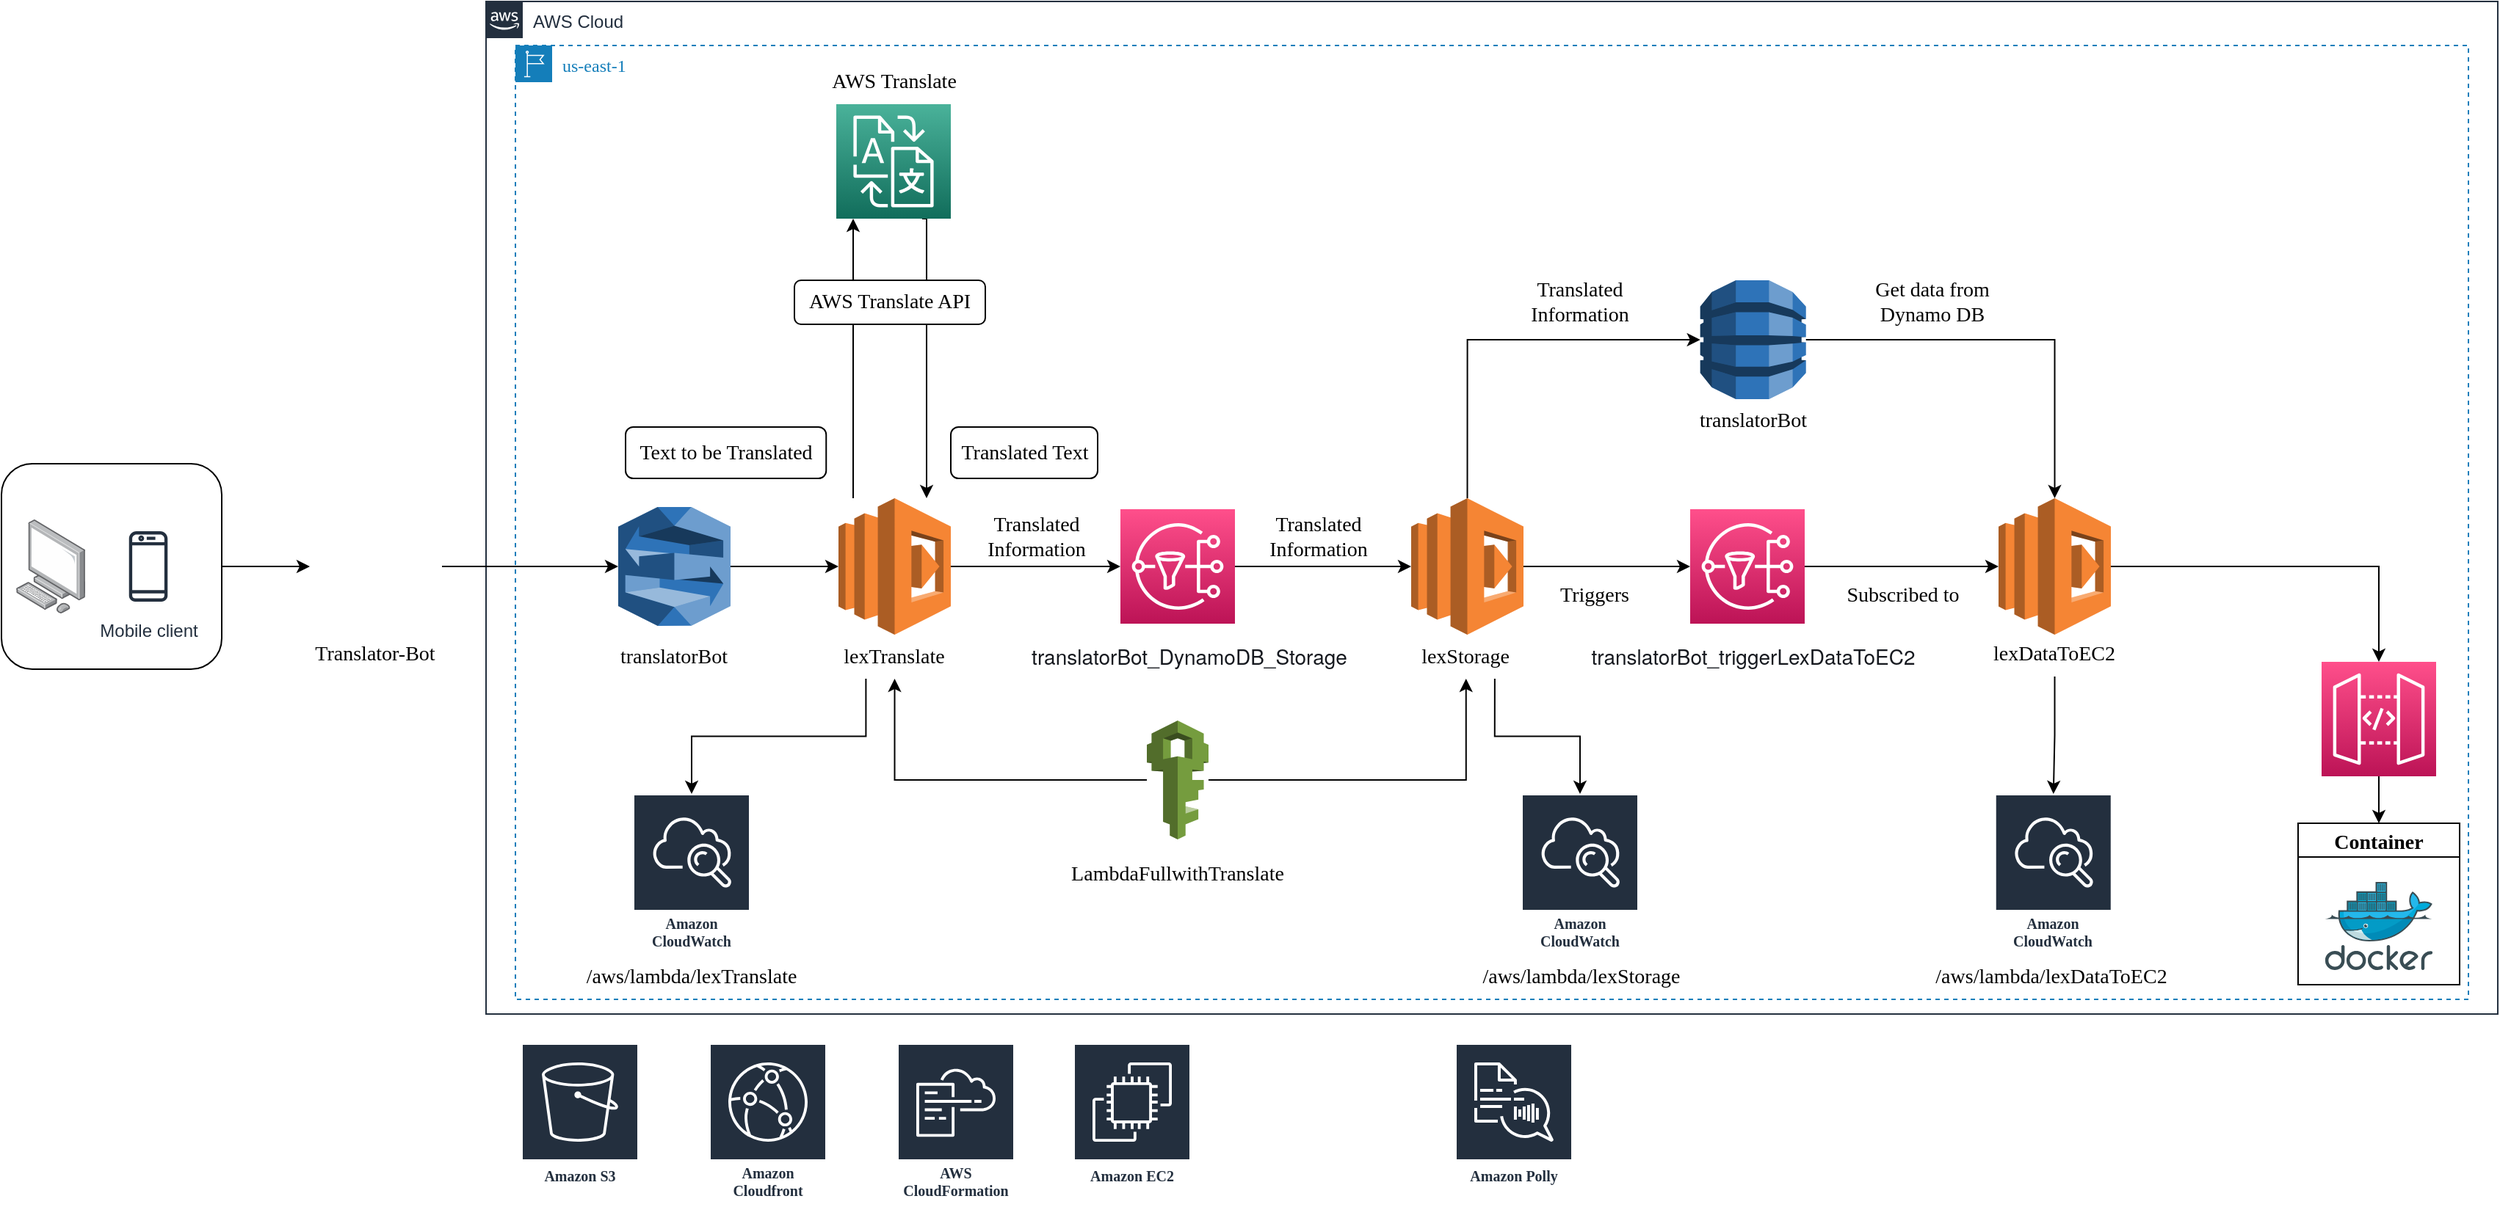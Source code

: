 <mxfile version="16.2.7" type="github">
  <diagram id="Cde-3X-1X5EVj61imLlX" name="Page-1">
    <mxGraphModel dx="1662" dy="762" grid="1" gridSize="10" guides="1" tooltips="1" connect="1" arrows="1" fold="1" page="1" pageScale="1" pageWidth="827" pageHeight="1169" math="0" shadow="0">
      <root>
        <mxCell id="0" />
        <mxCell id="1" parent="0" />
        <mxCell id="EA1YKVZXCybgp4M1fabI-1" value="AWS Cloud" style="points=[[0,0],[0.25,0],[0.5,0],[0.75,0],[1,0],[1,0.25],[1,0.5],[1,0.75],[1,1],[0.75,1],[0.5,1],[0.25,1],[0,1],[0,0.75],[0,0.5],[0,0.25]];outlineConnect=0;gradientColor=none;html=1;whiteSpace=wrap;fontSize=12;fontStyle=0;shape=mxgraph.aws4.group;grIcon=mxgraph.aws4.group_aws_cloud_alt;strokeColor=#232F3E;fillColor=none;verticalAlign=top;align=left;spacingLeft=30;fontColor=#232F3E;dashed=0;" parent="1" vertex="1">
          <mxGeometry x="390" y="110" width="1370" height="690" as="geometry" />
        </mxCell>
        <mxCell id="EA1YKVZXCybgp4M1fabI-2" value="us-east-1" style="points=[[0,0],[0.25,0],[0.5,0],[0.75,0],[1,0],[1,0.25],[1,0.5],[1,0.75],[1,1],[0.75,1],[0.5,1],[0.25,1],[0,1],[0,0.75],[0,0.5],[0,0.25]];outlineConnect=0;gradientColor=none;html=1;whiteSpace=wrap;fontSize=12;fontStyle=0;shape=mxgraph.aws4.group;grIcon=mxgraph.aws4.group_region;strokeColor=#147EBA;fillColor=none;verticalAlign=top;align=left;spacingLeft=30;fontColor=#147EBA;dashed=1;fontFamily=Tahoma;" parent="1" vertex="1">
          <mxGeometry x="410" y="140" width="1330" height="650" as="geometry" />
        </mxCell>
        <mxCell id="UKweu5wvskNlFkjZEGn7-3" value="" style="edgeStyle=orthogonalEdgeStyle;rounded=0;orthogonalLoop=1;jettySize=auto;html=1;fontFamily=Tahoma;fontSize=14;" parent="1" source="mrodCyjBKe6o-l9PmYg6-1" target="mrodCyjBKe6o-l9PmYg6-2" edge="1">
          <mxGeometry relative="1" as="geometry" />
        </mxCell>
        <mxCell id="mrodCyjBKe6o-l9PmYg6-1" value="" style="outlineConnect=0;dashed=0;verticalLabelPosition=bottom;verticalAlign=top;align=center;html=1;shape=mxgraph.aws3.lex;fillColor=#2E73B8;gradientColor=none;" parent="1" vertex="1">
          <mxGeometry x="480" y="454.5" width="76.5" height="81" as="geometry" />
        </mxCell>
        <mxCell id="UKweu5wvskNlFkjZEGn7-14" value="" style="edgeStyle=orthogonalEdgeStyle;rounded=0;orthogonalLoop=1;jettySize=auto;html=1;fontFamily=Tahoma;fontSize=14;" parent="1" source="mrodCyjBKe6o-l9PmYg6-2" target="mrodCyjBKe6o-l9PmYg6-4" edge="1">
          <mxGeometry relative="1" as="geometry">
            <Array as="points">
              <mxPoint x="640" y="410" />
              <mxPoint x="640" y="410" />
            </Array>
            <mxPoint x="640" y="378" as="targetPoint" />
          </mxGeometry>
        </mxCell>
        <mxCell id="UKweu5wvskNlFkjZEGn7-23" style="edgeStyle=orthogonalEdgeStyle;rounded=0;orthogonalLoop=1;jettySize=auto;html=1;fontFamily=Tahoma;fontSize=14;entryX=0;entryY=0.5;entryDx=0;entryDy=0;entryPerimeter=0;" parent="1" source="mrodCyjBKe6o-l9PmYg6-2" target="UKweu5wvskNlFkjZEGn7-4" edge="1">
          <mxGeometry relative="1" as="geometry" />
        </mxCell>
        <mxCell id="mrodCyjBKe6o-l9PmYg6-2" value="" style="outlineConnect=0;dashed=0;verticalLabelPosition=bottom;verticalAlign=top;align=center;html=1;shape=mxgraph.aws3.lambda;fillColor=#F58534;gradientColor=none;" parent="1" vertex="1">
          <mxGeometry x="630" y="448.5" width="76.5" height="93" as="geometry" />
        </mxCell>
        <mxCell id="UKweu5wvskNlFkjZEGn7-17" value="" style="edgeStyle=orthogonalEdgeStyle;rounded=0;orthogonalLoop=1;jettySize=auto;html=1;fontFamily=Tahoma;fontSize=14;exitX=0.75;exitY=1;exitDx=0;exitDy=0;exitPerimeter=0;" parent="1" source="mrodCyjBKe6o-l9PmYg6-4" target="mrodCyjBKe6o-l9PmYg6-2" edge="1">
          <mxGeometry relative="1" as="geometry">
            <Array as="points">
              <mxPoint x="690" y="258" />
            </Array>
            <mxPoint x="690" y="378" as="sourcePoint" />
          </mxGeometry>
        </mxCell>
        <mxCell id="mrodCyjBKe6o-l9PmYg6-4" value="" style="sketch=0;points=[[0,0,0],[0.25,0,0],[0.5,0,0],[0.75,0,0],[1,0,0],[0,1,0],[0.25,1,0],[0.5,1,0],[0.75,1,0],[1,1,0],[0,0.25,0],[0,0.5,0],[0,0.75,0],[1,0.25,0],[1,0.5,0],[1,0.75,0]];outlineConnect=0;fontColor=#232F3E;gradientColor=#4AB29A;gradientDirection=north;fillColor=#116D5B;strokeColor=#ffffff;dashed=0;verticalLabelPosition=bottom;verticalAlign=top;align=center;html=1;fontSize=12;fontStyle=0;aspect=fixed;shape=mxgraph.aws4.resourceIcon;resIcon=mxgraph.aws4.translate;" parent="1" vertex="1">
          <mxGeometry x="628.5" y="180" width="78" height="78" as="geometry" />
        </mxCell>
        <mxCell id="sKFou9yZOoE1EBQb0Xwh-3" style="edgeStyle=orthogonalEdgeStyle;rounded=0;orthogonalLoop=1;jettySize=auto;html=1;exitX=0.25;exitY=1;exitDx=0;exitDy=0;" edge="1" parent="1" source="UKweu5wvskNlFkjZEGn7-1" target="UKweu5wvskNlFkjZEGn7-35">
          <mxGeometry relative="1" as="geometry" />
        </mxCell>
        <mxCell id="UKweu5wvskNlFkjZEGn7-1" value="lexTranslate" style="text;html=1;strokeColor=none;fillColor=none;align=center;verticalAlign=middle;whiteSpace=wrap;rounded=0;fontFamily=Tahoma;fontStyle=0;fontSize=14;" parent="1" vertex="1">
          <mxGeometry x="629.13" y="541.5" width="78.25" height="30" as="geometry" />
        </mxCell>
        <mxCell id="UKweu5wvskNlFkjZEGn7-2" value="translatorBot" style="text;html=1;strokeColor=none;fillColor=none;align=center;verticalAlign=middle;whiteSpace=wrap;rounded=0;fontFamily=Tahoma;fontStyle=0;fontSize=14;" parent="1" vertex="1">
          <mxGeometry x="479.12" y="541.5" width="78.25" height="30" as="geometry" />
        </mxCell>
        <mxCell id="UKweu5wvskNlFkjZEGn7-27" value="" style="edgeStyle=orthogonalEdgeStyle;rounded=0;orthogonalLoop=1;jettySize=auto;html=1;fontFamily=Tahoma;fontSize=14;" parent="1" source="UKweu5wvskNlFkjZEGn7-4" target="UKweu5wvskNlFkjZEGn7-26" edge="1">
          <mxGeometry relative="1" as="geometry" />
        </mxCell>
        <mxCell id="UKweu5wvskNlFkjZEGn7-4" value="" style="sketch=0;points=[[0,0,0],[0.25,0,0],[0.5,0,0],[0.75,0,0],[1,0,0],[0,1,0],[0.25,1,0],[0.5,1,0],[0.75,1,0],[1,1,0],[0,0.25,0],[0,0.5,0],[0,0.75,0],[1,0.25,0],[1,0.5,0],[1,0.75,0]];outlineConnect=0;fontColor=#232F3E;gradientColor=#FF4F8B;gradientDirection=north;fillColor=#BC1356;strokeColor=#ffffff;dashed=0;verticalLabelPosition=bottom;verticalAlign=top;align=center;html=1;fontSize=12;fontStyle=0;aspect=fixed;shape=mxgraph.aws4.resourceIcon;resIcon=mxgraph.aws4.sns;fontFamily=Tahoma;" parent="1" vertex="1">
          <mxGeometry x="822" y="456" width="78" height="78" as="geometry" />
        </mxCell>
        <mxCell id="UKweu5wvskNlFkjZEGn7-11" value="" style="edgeStyle=orthogonalEdgeStyle;rounded=0;orthogonalLoop=1;jettySize=auto;html=1;fontFamily=Tahoma;fontSize=14;" parent="1" source="UKweu5wvskNlFkjZEGn7-7" target="UKweu5wvskNlFkjZEGn7-1" edge="1">
          <mxGeometry relative="1" as="geometry" />
        </mxCell>
        <mxCell id="UKweu5wvskNlFkjZEGn7-33" style="edgeStyle=orthogonalEdgeStyle;rounded=0;orthogonalLoop=1;jettySize=auto;html=1;entryX=0.5;entryY=1;entryDx=0;entryDy=0;fontFamily=Tahoma;fontSize=14;" parent="1" source="UKweu5wvskNlFkjZEGn7-7" target="UKweu5wvskNlFkjZEGn7-31" edge="1">
          <mxGeometry relative="1" as="geometry" />
        </mxCell>
        <mxCell id="UKweu5wvskNlFkjZEGn7-7" value="" style="outlineConnect=0;dashed=0;verticalLabelPosition=bottom;verticalAlign=top;align=center;html=1;shape=mxgraph.aws3.iam;fillColor=#759C3E;gradientColor=none;fontFamily=Tahoma;fontSize=14;" parent="1" vertex="1">
          <mxGeometry x="840" y="600" width="42" height="81" as="geometry" />
        </mxCell>
        <mxCell id="UKweu5wvskNlFkjZEGn7-10" value="LambdaFullwithTranslate" style="text;html=1;strokeColor=none;fillColor=none;align=center;verticalAlign=middle;whiteSpace=wrap;rounded=0;fontFamily=Tahoma;fontStyle=0;fontSize=14;" parent="1" vertex="1">
          <mxGeometry x="821.75" y="690" width="78.25" height="30" as="geometry" />
        </mxCell>
        <mxCell id="sKFou9yZOoE1EBQb0Xwh-11" style="edgeStyle=orthogonalEdgeStyle;rounded=0;orthogonalLoop=1;jettySize=auto;html=1;exitX=1;exitY=0.5;exitDx=0;exitDy=0;exitPerimeter=0;" edge="1" parent="1" source="UKweu5wvskNlFkjZEGn7-12" target="VdarfOzmsGKDCOIK_PlB-7">
          <mxGeometry relative="1" as="geometry" />
        </mxCell>
        <mxCell id="UKweu5wvskNlFkjZEGn7-12" value="" style="outlineConnect=0;dashed=0;verticalLabelPosition=bottom;verticalAlign=top;align=center;html=1;shape=mxgraph.aws3.dynamo_db;fillColor=#2E73B8;gradientColor=none;fontFamily=Tahoma;fontSize=14;" parent="1" vertex="1">
          <mxGeometry x="1216.87" y="300" width="72" height="81" as="geometry" />
        </mxCell>
        <mxCell id="UKweu5wvskNlFkjZEGn7-13" value="AWS Translate" style="text;html=1;strokeColor=none;fillColor=none;align=center;verticalAlign=middle;whiteSpace=wrap;rounded=0;fontFamily=Tahoma;fontStyle=0;fontSize=14;" parent="1" vertex="1">
          <mxGeometry x="621.63" y="150" width="91.75" height="30" as="geometry" />
        </mxCell>
        <mxCell id="UKweu5wvskNlFkjZEGn7-21" value="Translated Text" style="rounded=1;whiteSpace=wrap;html=1;fontFamily=Tahoma;fontSize=14;" parent="1" vertex="1">
          <mxGeometry x="706.5" y="400" width="100" height="35" as="geometry" />
        </mxCell>
        <mxCell id="UKweu5wvskNlFkjZEGn7-22" value="Text to be Translated" style="rounded=1;whiteSpace=wrap;html=1;fontFamily=Tahoma;fontSize=14;" parent="1" vertex="1">
          <mxGeometry x="485.01" y="400" width="136.62" height="35" as="geometry" />
        </mxCell>
        <mxCell id="UKweu5wvskNlFkjZEGn7-25" value="Translated &lt;br&gt;Information" style="text;html=1;strokeColor=none;fillColor=none;align=center;verticalAlign=middle;whiteSpace=wrap;rounded=0;fontFamily=Tahoma;fontStyle=0;fontSize=14;" parent="1" vertex="1">
          <mxGeometry x="690" y="460" width="150" height="30" as="geometry" />
        </mxCell>
        <mxCell id="UKweu5wvskNlFkjZEGn7-28" value="" style="edgeStyle=orthogonalEdgeStyle;rounded=0;orthogonalLoop=1;jettySize=auto;html=1;fontFamily=Tahoma;fontSize=14;exitX=0.5;exitY=0;exitDx=0;exitDy=0;exitPerimeter=0;entryX=0;entryY=0.5;entryDx=0;entryDy=0;entryPerimeter=0;" parent="1" source="UKweu5wvskNlFkjZEGn7-26" target="UKweu5wvskNlFkjZEGn7-12" edge="1">
          <mxGeometry relative="1" as="geometry" />
        </mxCell>
        <mxCell id="sKFou9yZOoE1EBQb0Xwh-6" value="" style="edgeStyle=orthogonalEdgeStyle;rounded=0;orthogonalLoop=1;jettySize=auto;html=1;" edge="1" parent="1" source="UKweu5wvskNlFkjZEGn7-26" target="sKFou9yZOoE1EBQb0Xwh-5">
          <mxGeometry relative="1" as="geometry" />
        </mxCell>
        <mxCell id="UKweu5wvskNlFkjZEGn7-26" value="" style="outlineConnect=0;dashed=0;verticalLabelPosition=bottom;verticalAlign=top;align=center;html=1;shape=mxgraph.aws3.lambda;fillColor=#F58534;gradientColor=none;" parent="1" vertex="1">
          <mxGeometry x="1020" y="448.5" width="76.5" height="93" as="geometry" />
        </mxCell>
        <mxCell id="UKweu5wvskNlFkjZEGn7-29" value="&lt;span style=&quot;color: rgb(22 , 25 , 31) ; font-family: &amp;#34;amazon ember&amp;#34; , &amp;#34;helvetica neue&amp;#34; , &amp;#34;roboto&amp;#34; , &amp;#34;arial&amp;#34; , sans-serif ; background-color: rgb(255 , 255 , 255)&quot;&gt;translatorBot_DynamoDB_Storage&lt;/span&gt;" style="text;html=1;strokeColor=none;fillColor=none;align=center;verticalAlign=middle;whiteSpace=wrap;rounded=0;fontFamily=Tahoma;fontStyle=0;fontSize=14;" parent="1" vertex="1">
          <mxGeometry x="829.75" y="541.5" width="78.25" height="30" as="geometry" />
        </mxCell>
        <mxCell id="UKweu5wvskNlFkjZEGn7-30" value="Translated&lt;br&gt;Information" style="text;html=1;strokeColor=none;fillColor=none;align=center;verticalAlign=middle;whiteSpace=wrap;rounded=0;fontFamily=Tahoma;fontStyle=0;fontSize=14;" parent="1" vertex="1">
          <mxGeometry x="882" y="460" width="150" height="30" as="geometry" />
        </mxCell>
        <mxCell id="sKFou9yZOoE1EBQb0Xwh-2" style="edgeStyle=orthogonalEdgeStyle;rounded=0;orthogonalLoop=1;jettySize=auto;html=1;exitX=0.75;exitY=1;exitDx=0;exitDy=0;" edge="1" parent="1" source="UKweu5wvskNlFkjZEGn7-31" target="UKweu5wvskNlFkjZEGn7-37">
          <mxGeometry relative="1" as="geometry" />
        </mxCell>
        <mxCell id="UKweu5wvskNlFkjZEGn7-31" value="lexStorage" style="text;html=1;strokeColor=none;fillColor=none;align=center;verticalAlign=middle;whiteSpace=wrap;rounded=0;fontFamily=Tahoma;fontStyle=0;fontSize=14;" parent="1" vertex="1">
          <mxGeometry x="1018.25" y="541.5" width="78.25" height="30" as="geometry" />
        </mxCell>
        <mxCell id="UKweu5wvskNlFkjZEGn7-32" value="Translated&lt;br&gt;Information" style="text;html=1;strokeColor=none;fillColor=none;align=center;verticalAlign=middle;whiteSpace=wrap;rounded=0;fontFamily=Tahoma;fontStyle=0;fontSize=14;" parent="1" vertex="1">
          <mxGeometry x="1060" y="300" width="150" height="30" as="geometry" />
        </mxCell>
        <mxCell id="UKweu5wvskNlFkjZEGn7-34" value="translatorBot" style="text;html=1;strokeColor=none;fillColor=none;align=center;verticalAlign=middle;whiteSpace=wrap;rounded=0;fontFamily=Tahoma;fontStyle=0;fontSize=14;" parent="1" vertex="1">
          <mxGeometry x="1213.74" y="381" width="78.25" height="30" as="geometry" />
        </mxCell>
        <mxCell id="UKweu5wvskNlFkjZEGn7-35" value="Amazon CloudWatch" style="sketch=0;outlineConnect=0;fontColor=#232F3E;gradientColor=none;strokeColor=#ffffff;fillColor=#232F3E;dashed=0;verticalLabelPosition=middle;verticalAlign=bottom;align=center;html=1;whiteSpace=wrap;fontSize=10;fontStyle=1;spacing=3;shape=mxgraph.aws4.productIcon;prIcon=mxgraph.aws4.cloudwatch;fontFamily=Tahoma;" parent="1" vertex="1">
          <mxGeometry x="490" y="650" width="80" height="110" as="geometry" />
        </mxCell>
        <mxCell id="UKweu5wvskNlFkjZEGn7-37" value="Amazon CloudWatch" style="sketch=0;outlineConnect=0;fontColor=#232F3E;gradientColor=none;strokeColor=#ffffff;fillColor=#232F3E;dashed=0;verticalLabelPosition=middle;verticalAlign=bottom;align=center;html=1;whiteSpace=wrap;fontSize=10;fontStyle=1;spacing=3;shape=mxgraph.aws4.productIcon;prIcon=mxgraph.aws4.cloudwatch;fontFamily=Tahoma;" parent="1" vertex="1">
          <mxGeometry x="1095" y="650" width="80" height="110" as="geometry" />
        </mxCell>
        <mxCell id="UKweu5wvskNlFkjZEGn7-40" value="/aws/lambda/lexTranslate" style="text;html=1;strokeColor=none;fillColor=none;align=center;verticalAlign=middle;whiteSpace=wrap;rounded=0;fontFamily=Tahoma;fontStyle=0;fontSize=14;" parent="1" vertex="1">
          <mxGeometry x="490.88" y="760" width="78.25" height="30" as="geometry" />
        </mxCell>
        <mxCell id="UKweu5wvskNlFkjZEGn7-42" value="/aws/lambda/lexStorage" style="text;html=1;strokeColor=none;fillColor=none;align=center;verticalAlign=middle;whiteSpace=wrap;rounded=0;fontFamily=Tahoma;fontStyle=0;fontSize=14;" parent="1" vertex="1">
          <mxGeometry x="1096.75" y="760" width="78.25" height="30" as="geometry" />
        </mxCell>
        <mxCell id="UKweu5wvskNlFkjZEGn7-46" value="Amazon Cloudfront" style="sketch=0;outlineConnect=0;fontColor=#232F3E;gradientColor=none;strokeColor=#ffffff;fillColor=#232F3E;dashed=0;verticalLabelPosition=middle;verticalAlign=bottom;align=center;html=1;whiteSpace=wrap;fontSize=10;fontStyle=1;spacing=3;shape=mxgraph.aws4.productIcon;prIcon=mxgraph.aws4.cloudfront;fontFamily=Tahoma;" parent="1" vertex="1">
          <mxGeometry x="542" y="820" width="80" height="110" as="geometry" />
        </mxCell>
        <mxCell id="UKweu5wvskNlFkjZEGn7-48" value="AWS CloudFormation" style="sketch=0;outlineConnect=0;fontColor=#232F3E;gradientColor=none;strokeColor=#ffffff;fillColor=#232F3E;dashed=0;verticalLabelPosition=middle;verticalAlign=bottom;align=center;html=1;whiteSpace=wrap;fontSize=10;fontStyle=1;spacing=3;shape=mxgraph.aws4.productIcon;prIcon=mxgraph.aws4.cloudformation;fontFamily=Tahoma;" parent="1" vertex="1">
          <mxGeometry x="670" y="820" width="80" height="110" as="geometry" />
        </mxCell>
        <mxCell id="UKweu5wvskNlFkjZEGn7-49" value="Amazon S3" style="sketch=0;outlineConnect=0;fontColor=#232F3E;gradientColor=none;strokeColor=#ffffff;fillColor=#232F3E;dashed=0;verticalLabelPosition=middle;verticalAlign=bottom;align=center;html=1;whiteSpace=wrap;fontSize=10;fontStyle=1;spacing=3;shape=mxgraph.aws4.productIcon;prIcon=mxgraph.aws4.s3;fontFamily=Tahoma;" parent="1" vertex="1">
          <mxGeometry x="414" y="820" width="80" height="100" as="geometry" />
        </mxCell>
        <mxCell id="UKweu5wvskNlFkjZEGn7-50" value="Amazon EC2" style="sketch=0;outlineConnect=0;fontColor=#232F3E;gradientColor=none;strokeColor=#ffffff;fillColor=#232F3E;dashed=0;verticalLabelPosition=middle;verticalAlign=bottom;align=center;html=1;whiteSpace=wrap;fontSize=10;fontStyle=1;spacing=3;shape=mxgraph.aws4.productIcon;prIcon=mxgraph.aws4.ec2;fontFamily=Tahoma;" parent="1" vertex="1">
          <mxGeometry x="790" y="820" width="80" height="100" as="geometry" />
        </mxCell>
        <mxCell id="UKweu5wvskNlFkjZEGn7-52" value="Container" style="swimlane;fontFamily=Tahoma;fontSize=14;" parent="1" vertex="1">
          <mxGeometry x="1624" y="670" width="110" height="110" as="geometry" />
        </mxCell>
        <mxCell id="UKweu5wvskNlFkjZEGn7-51" value="" style="sketch=0;aspect=fixed;html=1;points=[];align=center;image;fontSize=12;image=img/lib/mscae/Docker.svg;fontFamily=Tahoma;" parent="UKweu5wvskNlFkjZEGn7-52" vertex="1">
          <mxGeometry x="18.41" y="40" width="73.18" height="60" as="geometry" />
        </mxCell>
        <mxCell id="UKweu5wvskNlFkjZEGn7-53" value="Amazon Polly" style="sketch=0;outlineConnect=0;fontColor=#232F3E;gradientColor=none;strokeColor=#ffffff;fillColor=#232F3E;dashed=0;verticalLabelPosition=middle;verticalAlign=bottom;align=center;html=1;whiteSpace=wrap;fontSize=10;fontStyle=1;spacing=3;shape=mxgraph.aws4.productIcon;prIcon=mxgraph.aws4.polly;fontFamily=Tahoma;" parent="1" vertex="1">
          <mxGeometry x="1050" y="820" width="80" height="100" as="geometry" />
        </mxCell>
        <mxCell id="VdarfOzmsGKDCOIK_PlB-1" value="&lt;span style=&quot;font-family: &amp;#34;tahoma&amp;#34; ; font-size: 14px&quot;&gt;AWS Translate API&lt;/span&gt;" style="rounded=1;whiteSpace=wrap;html=1;" parent="1" vertex="1">
          <mxGeometry x="600" y="300" width="130" height="30" as="geometry" />
        </mxCell>
        <mxCell id="VdarfOzmsGKDCOIK_PlB-5" style="edgeStyle=orthogonalEdgeStyle;rounded=0;orthogonalLoop=1;jettySize=auto;html=1;" parent="1" source="VdarfOzmsGKDCOIK_PlB-4" target="mrodCyjBKe6o-l9PmYg6-1" edge="1">
          <mxGeometry relative="1" as="geometry" />
        </mxCell>
        <mxCell id="VdarfOzmsGKDCOIK_PlB-4" value="" style="shape=image;html=1;verticalAlign=top;verticalLabelPosition=bottom;labelBackgroundColor=#ffffff;imageAspect=0;aspect=fixed;image=https://cdn2.iconfinder.com/data/icons/social-media-2285/512/1_Slack_colored_svg-128.png" parent="1" vertex="1">
          <mxGeometry x="270" y="450" width="90" height="90" as="geometry" />
        </mxCell>
        <mxCell id="VdarfOzmsGKDCOIK_PlB-6" value="Translator-Bot" style="text;html=1;strokeColor=none;fillColor=none;align=center;verticalAlign=middle;whiteSpace=wrap;rounded=0;fontFamily=Tahoma;fontStyle=0;fontSize=14;" parent="1" vertex="1">
          <mxGeometry x="268.88" y="540" width="91.12" height="30" as="geometry" />
        </mxCell>
        <mxCell id="VdarfOzmsGKDCOIK_PlB-10" style="edgeStyle=orthogonalEdgeStyle;rounded=0;orthogonalLoop=1;jettySize=auto;html=1;" parent="1" source="VdarfOzmsGKDCOIK_PlB-7" target="VdarfOzmsGKDCOIK_PlB-9" edge="1">
          <mxGeometry relative="1" as="geometry" />
        </mxCell>
        <mxCell id="VdarfOzmsGKDCOIK_PlB-7" value="" style="outlineConnect=0;dashed=0;verticalLabelPosition=bottom;verticalAlign=top;align=center;html=1;shape=mxgraph.aws3.lambda;fillColor=#F58534;gradientColor=none;" parent="1" vertex="1">
          <mxGeometry x="1420" y="448.5" width="76.5" height="93" as="geometry" />
        </mxCell>
        <mxCell id="VdarfOzmsGKDCOIK_PlB-11" value="" style="edgeStyle=orthogonalEdgeStyle;rounded=0;orthogonalLoop=1;jettySize=auto;html=1;entryX=0.5;entryY=0;entryDx=0;entryDy=0;" parent="1" source="VdarfOzmsGKDCOIK_PlB-9" target="UKweu5wvskNlFkjZEGn7-52" edge="1">
          <mxGeometry relative="1" as="geometry" />
        </mxCell>
        <mxCell id="VdarfOzmsGKDCOIK_PlB-9" value="" style="sketch=0;points=[[0,0,0],[0.25,0,0],[0.5,0,0],[0.75,0,0],[1,0,0],[0,1,0],[0.25,1,0],[0.5,1,0],[0.75,1,0],[1,1,0],[0,0.25,0],[0,0.5,0],[0,0.75,0],[1,0.25,0],[1,0.5,0],[1,0.75,0]];outlineConnect=0;fontColor=#232F3E;gradientColor=#FF4F8B;gradientDirection=north;fillColor=#BC1356;strokeColor=#ffffff;dashed=0;verticalLabelPosition=bottom;verticalAlign=top;align=center;html=1;fontSize=12;fontStyle=0;aspect=fixed;shape=mxgraph.aws4.resourceIcon;resIcon=mxgraph.aws4.api_gateway;" parent="1" vertex="1">
          <mxGeometry x="1640" y="560" width="78" height="78" as="geometry" />
        </mxCell>
        <mxCell id="sKFou9yZOoE1EBQb0Xwh-19" value="" style="edgeStyle=orthogonalEdgeStyle;rounded=0;orthogonalLoop=1;jettySize=auto;html=1;" edge="1" parent="1" source="sKFou9yZOoE1EBQb0Xwh-4" target="sKFou9yZOoE1EBQb0Xwh-17">
          <mxGeometry relative="1" as="geometry" />
        </mxCell>
        <mxCell id="sKFou9yZOoE1EBQb0Xwh-4" value="lexDataToEC2" style="text;html=1;strokeColor=none;fillColor=none;align=center;verticalAlign=middle;whiteSpace=wrap;rounded=0;fontFamily=Tahoma;fontStyle=0;fontSize=14;" vertex="1" parent="1">
          <mxGeometry x="1419.13" y="540" width="78.25" height="30" as="geometry" />
        </mxCell>
        <mxCell id="sKFou9yZOoE1EBQb0Xwh-7" value="" style="edgeStyle=orthogonalEdgeStyle;rounded=0;orthogonalLoop=1;jettySize=auto;html=1;" edge="1" parent="1" source="sKFou9yZOoE1EBQb0Xwh-5" target="VdarfOzmsGKDCOIK_PlB-7">
          <mxGeometry relative="1" as="geometry" />
        </mxCell>
        <mxCell id="sKFou9yZOoE1EBQb0Xwh-5" value="" style="sketch=0;points=[[0,0,0],[0.25,0,0],[0.5,0,0],[0.75,0,0],[1,0,0],[0,1,0],[0.25,1,0],[0.5,1,0],[0.75,1,0],[1,1,0],[0,0.25,0],[0,0.5,0],[0,0.75,0],[1,0.25,0],[1,0.5,0],[1,0.75,0]];outlineConnect=0;fontColor=#232F3E;gradientColor=#FF4F8B;gradientDirection=north;fillColor=#BC1356;strokeColor=#ffffff;dashed=0;verticalLabelPosition=bottom;verticalAlign=top;align=center;html=1;fontSize=12;fontStyle=0;aspect=fixed;shape=mxgraph.aws4.resourceIcon;resIcon=mxgraph.aws4.sns;fontFamily=Tahoma;" vertex="1" parent="1">
          <mxGeometry x="1210" y="456" width="78" height="78" as="geometry" />
        </mxCell>
        <mxCell id="sKFou9yZOoE1EBQb0Xwh-10" value="Get&amp;nbsp;data from &lt;br&gt;Dynamo DB" style="text;html=1;strokeColor=none;fillColor=none;align=center;verticalAlign=middle;whiteSpace=wrap;rounded=0;fontFamily=Tahoma;fontStyle=0;fontSize=14;" vertex="1" parent="1">
          <mxGeometry x="1300" y="300" width="150" height="30" as="geometry" />
        </mxCell>
        <mxCell id="sKFou9yZOoE1EBQb0Xwh-12" value="Triggers" style="text;html=1;strokeColor=none;fillColor=none;align=center;verticalAlign=middle;whiteSpace=wrap;rounded=0;fontFamily=Tahoma;fontStyle=0;fontSize=14;" vertex="1" parent="1">
          <mxGeometry x="1070" y="500" width="150" height="30" as="geometry" />
        </mxCell>
        <mxCell id="sKFou9yZOoE1EBQb0Xwh-13" value="Subscribed to" style="text;html=1;strokeColor=none;fillColor=none;align=center;verticalAlign=middle;whiteSpace=wrap;rounded=0;fontFamily=Tahoma;fontStyle=0;fontSize=14;" vertex="1" parent="1">
          <mxGeometry x="1280" y="500" width="150" height="30" as="geometry" />
        </mxCell>
        <mxCell id="sKFou9yZOoE1EBQb0Xwh-16" value="&lt;span style=&quot;color: rgb(22 , 25 , 31) ; font-family: &amp;#34;amazon ember&amp;#34; , &amp;#34;helvetica neue&amp;#34; , &amp;#34;roboto&amp;#34; , &amp;#34;arial&amp;#34; , sans-serif ; background-color: rgb(255 , 255 , 255)&quot;&gt;translatorBot_triggerLexDataToEC2&lt;/span&gt;" style="text;html=1;strokeColor=none;fillColor=none;align=center;verticalAlign=middle;whiteSpace=wrap;rounded=0;fontFamily=Tahoma;fontStyle=0;fontSize=14;" vertex="1" parent="1">
          <mxGeometry x="1213.74" y="541.5" width="78.25" height="30" as="geometry" />
        </mxCell>
        <mxCell id="sKFou9yZOoE1EBQb0Xwh-17" value="Amazon CloudWatch" style="sketch=0;outlineConnect=0;fontColor=#232F3E;gradientColor=none;strokeColor=#ffffff;fillColor=#232F3E;dashed=0;verticalLabelPosition=middle;verticalAlign=bottom;align=center;html=1;whiteSpace=wrap;fontSize=10;fontStyle=1;spacing=3;shape=mxgraph.aws4.productIcon;prIcon=mxgraph.aws4.cloudwatch;fontFamily=Tahoma;" vertex="1" parent="1">
          <mxGeometry x="1417.38" y="650" width="80" height="110" as="geometry" />
        </mxCell>
        <mxCell id="sKFou9yZOoE1EBQb0Xwh-18" value="/aws/lambda/lexDataToEC2" style="text;html=1;strokeColor=none;fillColor=none;align=center;verticalAlign=middle;whiteSpace=wrap;rounded=0;fontFamily=Tahoma;fontStyle=0;fontSize=14;" vertex="1" parent="1">
          <mxGeometry x="1416.5" y="760" width="78.25" height="30" as="geometry" />
        </mxCell>
        <mxCell id="sKFou9yZOoE1EBQb0Xwh-30" value="" style="edgeStyle=orthogonalEdgeStyle;rounded=0;orthogonalLoop=1;jettySize=auto;html=1;" edge="1" parent="1" source="sKFou9yZOoE1EBQb0Xwh-25" target="VdarfOzmsGKDCOIK_PlB-4">
          <mxGeometry relative="1" as="geometry" />
        </mxCell>
        <mxCell id="sKFou9yZOoE1EBQb0Xwh-25" value="" style="rounded=1;whiteSpace=wrap;html=1;" vertex="1" parent="1">
          <mxGeometry x="60" y="425" width="150" height="140" as="geometry" />
        </mxCell>
        <mxCell id="sKFou9yZOoE1EBQb0Xwh-28" value="Mobile client" style="sketch=0;outlineConnect=0;fontColor=#232F3E;gradientColor=none;strokeColor=#232F3E;fillColor=#ffffff;dashed=0;verticalLabelPosition=bottom;verticalAlign=top;align=center;html=1;fontSize=12;fontStyle=0;aspect=fixed;shape=mxgraph.aws4.resourceIcon;resIcon=mxgraph.aws4.mobile_client;" vertex="1" parent="1">
          <mxGeometry x="130" y="465" width="60" height="60" as="geometry" />
        </mxCell>
        <mxCell id="sKFou9yZOoE1EBQb0Xwh-29" value="" style="points=[];aspect=fixed;html=1;align=center;shadow=0;dashed=0;image;image=img/lib/allied_telesis/computer_and_terminals/Personal_Computer.svg;" vertex="1" parent="1">
          <mxGeometry x="70" y="463.05" width="47.15" height="63.9" as="geometry" />
        </mxCell>
      </root>
    </mxGraphModel>
  </diagram>
</mxfile>
